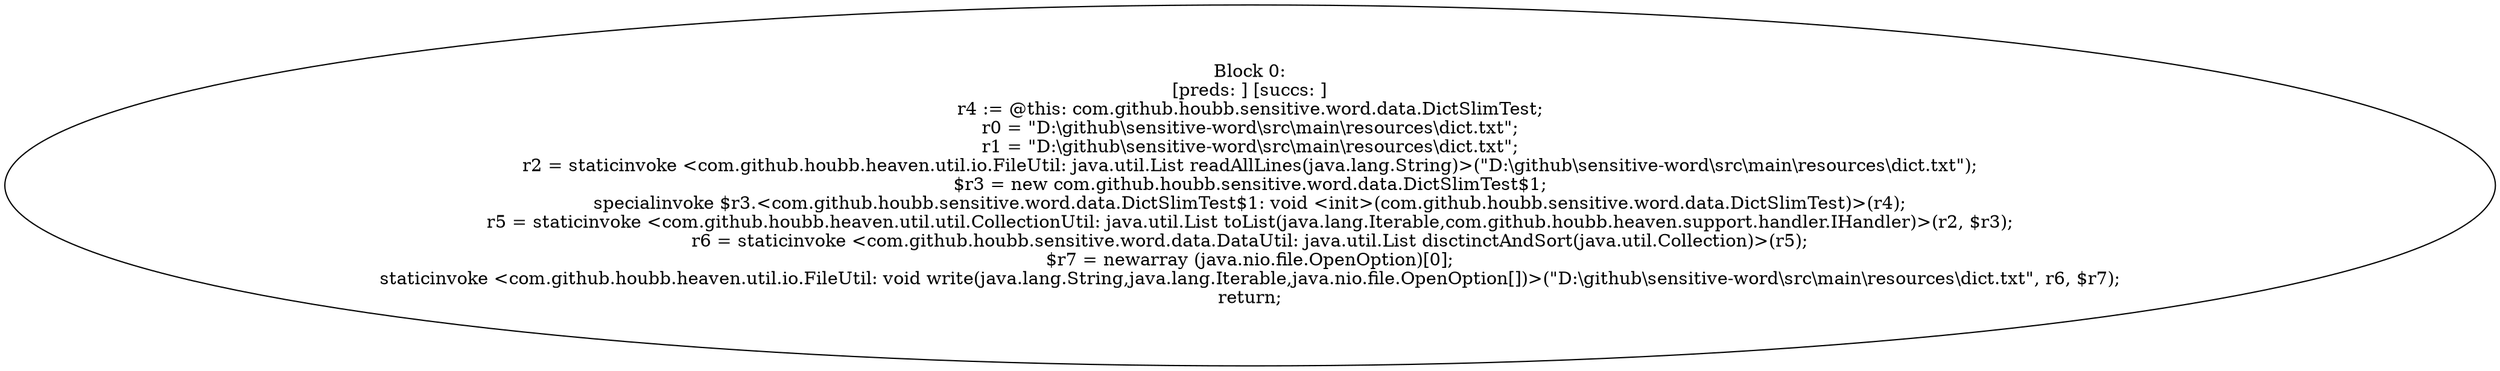 digraph "unitGraph" {
    "Block 0:
[preds: ] [succs: ]
r4 := @this: com.github.houbb.sensitive.word.data.DictSlimTest;
r0 = \"D:\\github\\sensitive-word\\src\\main\\resources\\dict.txt\";
r1 = \"D:\\github\\sensitive-word\\src\\main\\resources\\dict.txt\";
r2 = staticinvoke <com.github.houbb.heaven.util.io.FileUtil: java.util.List readAllLines(java.lang.String)>(\"D:\\github\\sensitive-word\\src\\main\\resources\\dict.txt\");
$r3 = new com.github.houbb.sensitive.word.data.DictSlimTest$1;
specialinvoke $r3.<com.github.houbb.sensitive.word.data.DictSlimTest$1: void <init>(com.github.houbb.sensitive.word.data.DictSlimTest)>(r4);
r5 = staticinvoke <com.github.houbb.heaven.util.util.CollectionUtil: java.util.List toList(java.lang.Iterable,com.github.houbb.heaven.support.handler.IHandler)>(r2, $r3);
r6 = staticinvoke <com.github.houbb.sensitive.word.data.DataUtil: java.util.List disctinctAndSort(java.util.Collection)>(r5);
$r7 = newarray (java.nio.file.OpenOption)[0];
staticinvoke <com.github.houbb.heaven.util.io.FileUtil: void write(java.lang.String,java.lang.Iterable,java.nio.file.OpenOption[])>(\"D:\\github\\sensitive-word\\src\\main\\resources\\dict.txt\", r6, $r7);
return;
"
}
